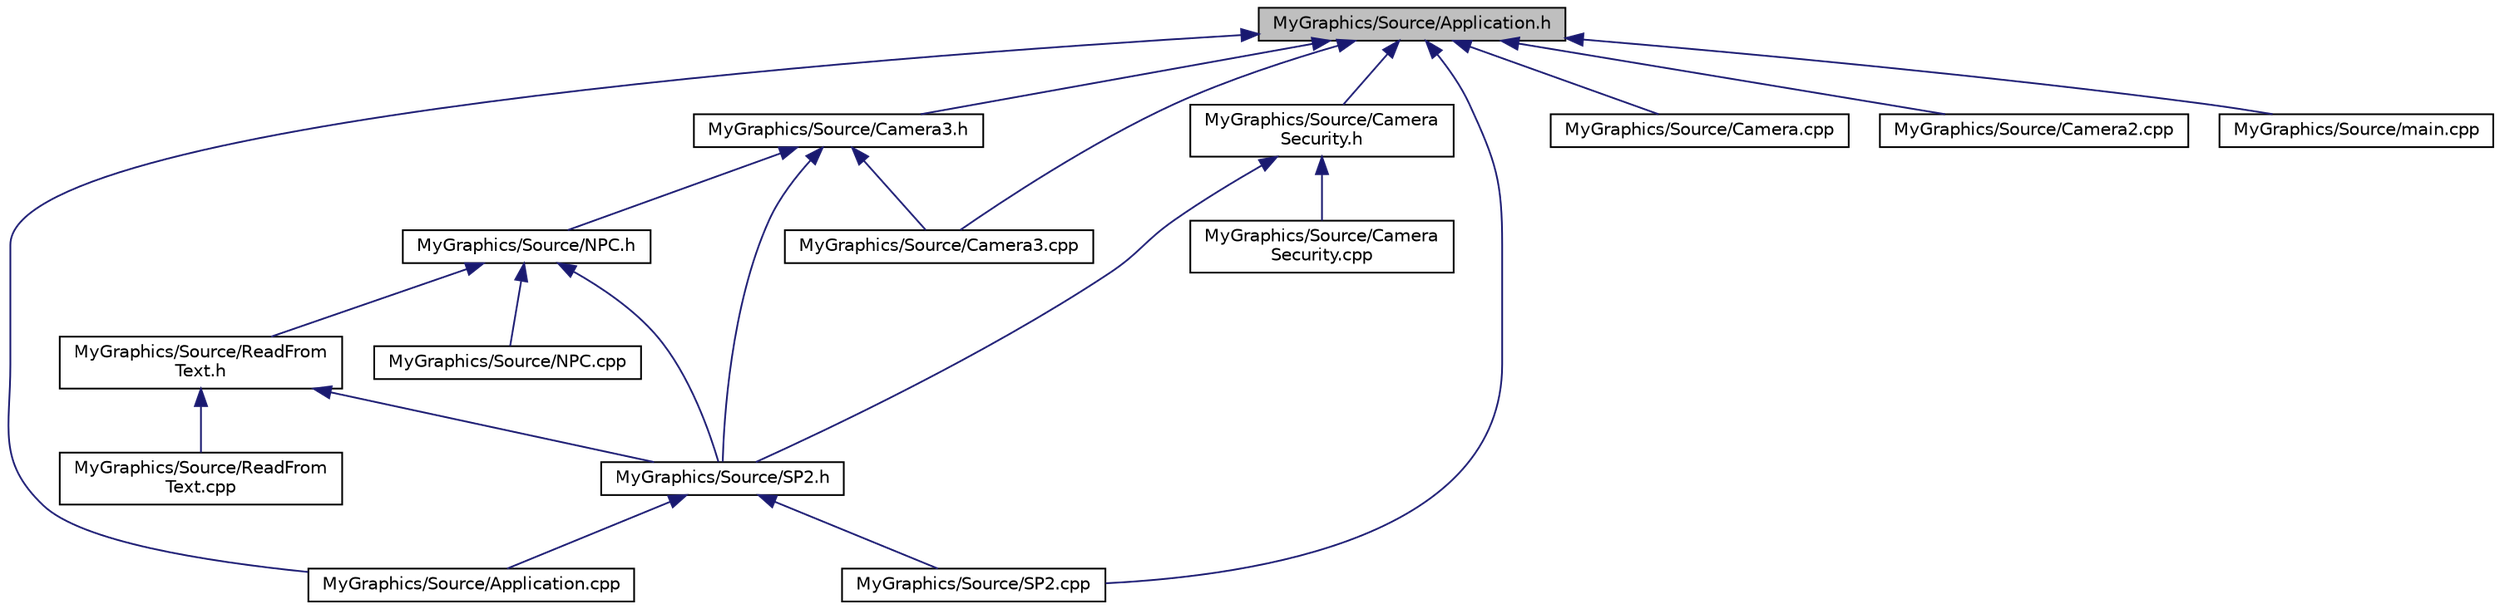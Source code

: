 digraph "MyGraphics/Source/Application.h"
{
  bgcolor="transparent";
  edge [fontname="Helvetica",fontsize="10",labelfontname="Helvetica",labelfontsize="10"];
  node [fontname="Helvetica",fontsize="10",shape=record];
  Node1 [label="MyGraphics/Source/Application.h",height=0.2,width=0.4,color="black", fillcolor="grey75", style="filled", fontcolor="black"];
  Node1 -> Node2 [dir="back",color="midnightblue",fontsize="10",style="solid",fontname="Helvetica"];
  Node2 [label="MyGraphics/Source/Application.cpp",height=0.2,width=0.4,color="black",URL="$Application_8cpp.html",tooltip="Codes to initiate and work the application. "];
  Node1 -> Node3 [dir="back",color="midnightblue",fontsize="10",style="solid",fontname="Helvetica"];
  Node3 [label="MyGraphics/Source/Camera3.h",height=0.2,width=0.4,color="black",URL="$Camera3_8h.html",tooltip="Codes to define 3D Space. "];
  Node3 -> Node4 [dir="back",color="midnightblue",fontsize="10",style="solid",fontname="Helvetica"];
  Node4 [label="MyGraphics/Source/SP2.h",height=0.2,width=0.4,color="black",URL="$SP2_8h.html",tooltip="Main Header File for SP2. "];
  Node4 -> Node2 [dir="back",color="midnightblue",fontsize="10",style="solid",fontname="Helvetica"];
  Node4 -> Node5 [dir="back",color="midnightblue",fontsize="10",style="solid",fontname="Helvetica"];
  Node5 [label="MyGraphics/Source/SP2.cpp",height=0.2,width=0.4,color="black",URL="$SP2_8cpp.html",tooltip="Codes to update and render the application. "];
  Node3 -> Node6 [dir="back",color="midnightblue",fontsize="10",style="solid",fontname="Helvetica"];
  Node6 [label="MyGraphics/Source/NPC.h",height=0.2,width=0.4,color="black",URL="$NPC_8h.html",tooltip="Main header file for NPCs. "];
  Node6 -> Node7 [dir="back",color="midnightblue",fontsize="10",style="solid",fontname="Helvetica"];
  Node7 [label="MyGraphics/Source/ReadFrom\lText.h",height=0.2,width=0.4,color="black",URL="$ReadFromText_8h.html",tooltip="Main header file for ReadFromText. "];
  Node7 -> Node4 [dir="back",color="midnightblue",fontsize="10",style="solid",fontname="Helvetica"];
  Node7 -> Node8 [dir="back",color="midnightblue",fontsize="10",style="solid",fontname="Helvetica"];
  Node8 [label="MyGraphics/Source/ReadFrom\lText.cpp",height=0.2,width=0.4,color="black",URL="$ReadFromText_8cpp.html",tooltip="Codes to read from a text file. "];
  Node6 -> Node4 [dir="back",color="midnightblue",fontsize="10",style="solid",fontname="Helvetica"];
  Node6 -> Node9 [dir="back",color="midnightblue",fontsize="10",style="solid",fontname="Helvetica"];
  Node9 [label="MyGraphics/Source/NPC.cpp",height=0.2,width=0.4,color="black",URL="$NPC_8cpp.html",tooltip="Codes for the NPC AI&#39;s movement, actions, and speech. "];
  Node3 -> Node10 [dir="back",color="midnightblue",fontsize="10",style="solid",fontname="Helvetica"];
  Node10 [label="MyGraphics/Source/Camera3.cpp",height=0.2,width=0.4,color="black",URL="$Camera3_8cpp.html",tooltip="Codes to move and initiate a camera. "];
  Node1 -> Node11 [dir="back",color="midnightblue",fontsize="10",style="solid",fontname="Helvetica"];
  Node11 [label="MyGraphics/Source/Camera\lSecurity.h",height=0.2,width=0.4,color="black",URL="$CameraSecurity_8h.html",tooltip="Main Header file for CameraSecurity. "];
  Node11 -> Node4 [dir="back",color="midnightblue",fontsize="10",style="solid",fontname="Helvetica"];
  Node11 -> Node12 [dir="back",color="midnightblue",fontsize="10",style="solid",fontname="Helvetica"];
  Node12 [label="MyGraphics/Source/Camera\lSecurity.cpp",height=0.2,width=0.4,color="black",URL="$CameraSecurity_8cpp.html",tooltip="Codes to update the Security Cameras. "];
  Node1 -> Node13 [dir="back",color="midnightblue",fontsize="10",style="solid",fontname="Helvetica"];
  Node13 [label="MyGraphics/Source/Camera.cpp",height=0.2,width=0.4,color="black",URL="$Camera_8cpp.html",tooltip="Codes to move and initiate a camera. "];
  Node1 -> Node14 [dir="back",color="midnightblue",fontsize="10",style="solid",fontname="Helvetica"];
  Node14 [label="MyGraphics/Source/Camera2.cpp",height=0.2,width=0.4,color="black",URL="$Camera2_8cpp.html",tooltip="Codes to move and initiate a camera. "];
  Node1 -> Node10 [dir="back",color="midnightblue",fontsize="10",style="solid",fontname="Helvetica"];
  Node1 -> Node15 [dir="back",color="midnightblue",fontsize="10",style="solid",fontname="Helvetica"];
  Node15 [label="MyGraphics/Source/main.cpp",height=0.2,width=0.4,color="black",URL="$main_8cpp.html",tooltip="Codes to run the entire application. "];
  Node1 -> Node5 [dir="back",color="midnightblue",fontsize="10",style="solid",fontname="Helvetica"];
}
